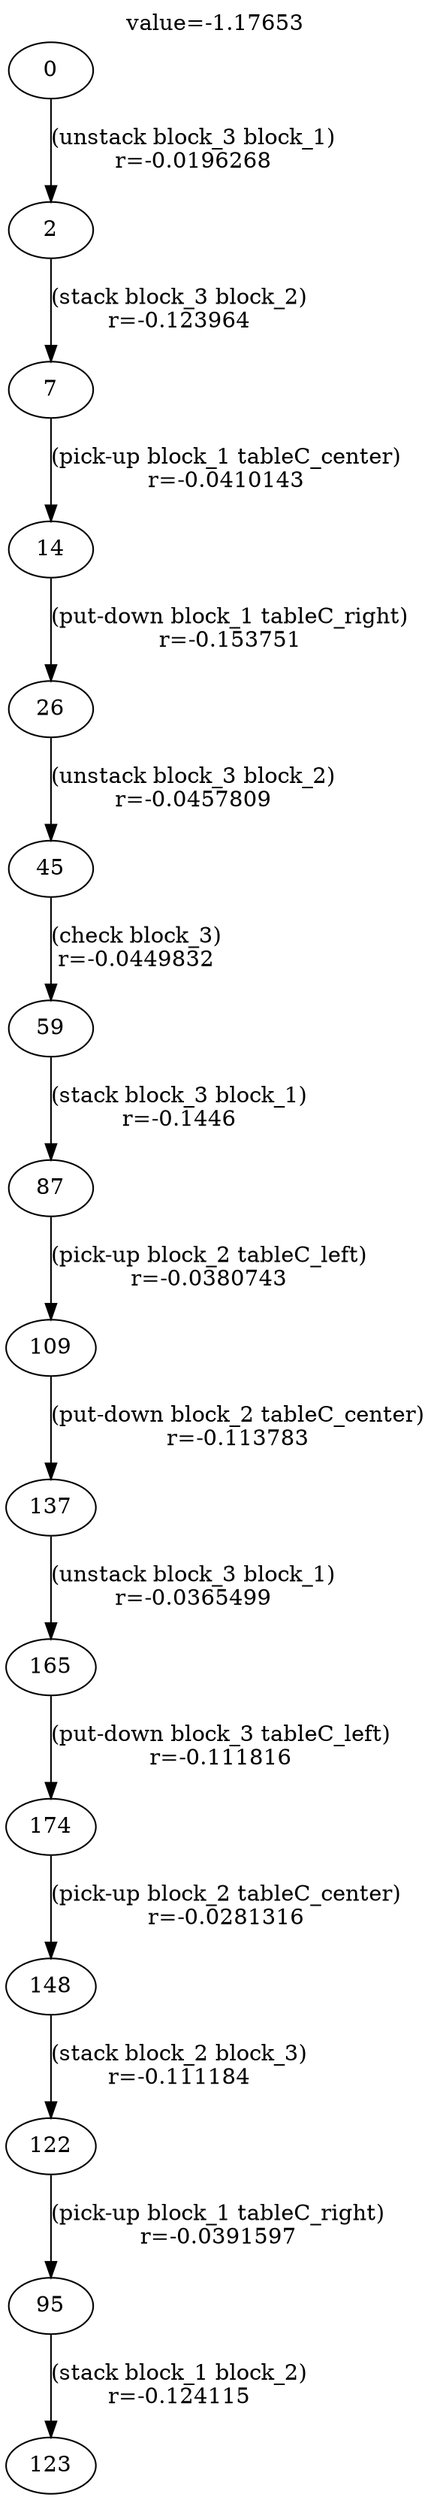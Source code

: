 digraph g{
label="value=-1.17653"
labelloc=top
0->2 [ label="(unstack block_3 block_1)
r=-0.0196268" ];
2->7 [ label="(stack block_3 block_2)
r=-0.123964" ];
7->14 [ label="(pick-up block_1 tableC_center)
r=-0.0410143" ];
14->26 [ label="(put-down block_1 tableC_right)
r=-0.153751" ];
26->45 [ label="(unstack block_3 block_2)
r=-0.0457809" ];
45->59 [ label="(check block_3)
r=-0.0449832" ];
59->87 [ label="(stack block_3 block_1)
r=-0.1446" ];
87->109 [ label="(pick-up block_2 tableC_left)
r=-0.0380743" ];
109->137 [ label="(put-down block_2 tableC_center)
r=-0.113783" ];
137->165 [ label="(unstack block_3 block_1)
r=-0.0365499" ];
165->174 [ label="(put-down block_3 tableC_left)
r=-0.111816" ];
174->148 [ label="(pick-up block_2 tableC_center)
r=-0.0281316" ];
148->122 [ label="(stack block_2 block_3)
r=-0.111184" ];
122->95 [ label="(pick-up block_1 tableC_right)
r=-0.0391597" ];
95->123 [ label="(stack block_1 block_2)
r=-0.124115" ];
}
